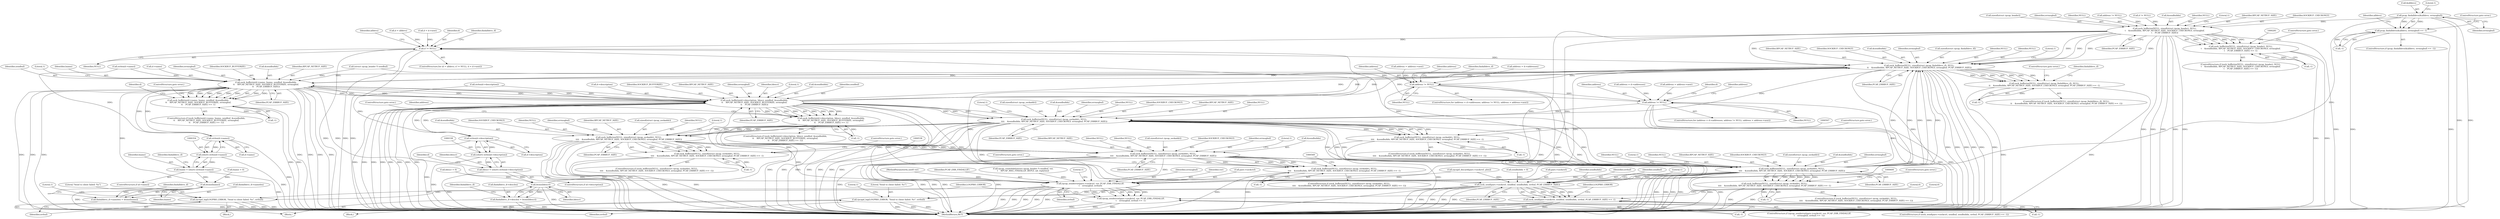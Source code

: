 digraph "0_libpcap_617b12c0339db4891d117b661982126c495439ea@pointer" {
"1000154" [label="(Call,pcap_findalldevs(&alldevs, errmsgbuf))"];
"1000153" [label="(Call,pcap_findalldevs(&alldevs, errmsgbuf) == -1)"];
"1000265" [label="(Call,sock_bufferize(NULL, sizeof(struct rpcap_header), NULL,\n\t    &sendbufidx, RPCAP_NETBUF_SIZE, SOCKBUF_CHECKONLY, errmsgbuf,\n\t    PCAP_ERRBUF_SIZE))"];
"1000264" [label="(Call,sock_bufferize(NULL, sizeof(struct rpcap_header), NULL,\n\t    &sendbufidx, RPCAP_NETBUF_SIZE, SOCKBUF_CHECKONLY, errmsgbuf,\n\t    PCAP_ERRBUF_SIZE) == -1)"];
"1000291" [label="(Call,d != NULL)"];
"1000312" [label="(Call,sock_bufferize(NULL, sizeof(struct rpcap_findalldevs_if), NULL,\n\t\t    &sendbufidx, RPCAP_NETBUF_SIZE, SOCKBUF_CHECKONLY, errmsgbuf, PCAP_ERRBUF_SIZE))"];
"1000311" [label="(Call,sock_bufferize(NULL, sizeof(struct rpcap_findalldevs_if), NULL,\n\t\t    &sendbufidx, RPCAP_NETBUF_SIZE, SOCKBUF_CHECKONLY, errmsgbuf, PCAP_ERRBUF_SIZE) == -1)"];
"1000389" [label="(Call,address != NULL)"];
"1000462" [label="(Call,address != NULL)"];
"1000491" [label="(Call,sock_bufferize(NULL, sizeof(struct rpcap_sockaddr), NULL,\n\t\t\t\t    &sendbufidx, RPCAP_NETBUF_SIZE, SOCKBUF_CHECKONLY, errmsgbuf, PCAP_ERRBUF_SIZE))"];
"1000490" [label="(Call,sock_bufferize(NULL, sizeof(struct rpcap_sockaddr), NULL,\n\t\t\t\t    &sendbufidx, RPCAP_NETBUF_SIZE, SOCKBUF_CHECKONLY, errmsgbuf, PCAP_ERRBUF_SIZE) == -1)"];
"1000522" [label="(Call,sock_bufferize(NULL, sizeof(struct rpcap_sockaddr), NULL,\n\t\t\t\t    &sendbufidx, RPCAP_NETBUF_SIZE, SOCKBUF_CHECKONLY, errmsgbuf, PCAP_ERRBUF_SIZE))"];
"1000521" [label="(Call,sock_bufferize(NULL, sizeof(struct rpcap_sockaddr), NULL,\n\t\t\t\t    &sendbufidx, RPCAP_NETBUF_SIZE, SOCKBUF_CHECKONLY, errmsgbuf, PCAP_ERRBUF_SIZE) == -1)"];
"1000553" [label="(Call,sock_bufferize(NULL, sizeof(struct rpcap_sockaddr), NULL,\n\t\t\t\t    &sendbufidx, RPCAP_NETBUF_SIZE, SOCKBUF_CHECKONLY, errmsgbuf, PCAP_ERRBUF_SIZE))"];
"1000552" [label="(Call,sock_bufferize(NULL, sizeof(struct rpcap_sockaddr), NULL,\n\t\t\t\t    &sendbufidx, RPCAP_NETBUF_SIZE, SOCKBUF_CHECKONLY, errmsgbuf, PCAP_ERRBUF_SIZE) == -1)"];
"1000584" [label="(Call,sock_bufferize(NULL, sizeof(struct rpcap_sockaddr), NULL,\n\t\t\t\t    &sendbufidx, RPCAP_NETBUF_SIZE, SOCKBUF_CHECKONLY, errmsgbuf, PCAP_ERRBUF_SIZE))"];
"1000583" [label="(Call,sock_bufferize(NULL, sizeof(struct rpcap_sockaddr), NULL,\n\t\t\t\t    &sendbufidx, RPCAP_NETBUF_SIZE, SOCKBUF_CHECKONLY, errmsgbuf, PCAP_ERRBUF_SIZE) == -1)"];
"1000612" [label="(Call,sock_send(pars->sockctrl, sendbuf, sendbufidx, errbuf, PCAP_ERRBUF_SIZE))"];
"1000611" [label="(Call,sock_send(pars->sockctrl, sendbuf, sendbufidx, errbuf, PCAP_ERRBUF_SIZE) == -1)"];
"1000623" [label="(Call,rpcapd_log(LOGPRIO_ERROR, \"Send to client failed: %s\", errbuf))"];
"1000639" [label="(Call,rpcap_senderror(pars->sockctrl, ver, PCAP_ERR_FINDALLIF,\n\t    errmsgbuf, errbuf))"];
"1000638" [label="(Call,rpcap_senderror(pars->sockctrl, ver, PCAP_ERR_FINDALLIF,\n\t    errmsgbuf, errbuf) == -1)"];
"1000650" [label="(Call,rpcapd_log(LOGPRIO_ERROR, \"Send to client failed: %s\", errbuf))"];
"1000424" [label="(Call,sock_bufferize(d->name, lname, sendbuf, &sendbufidx,\n\t\t    RPCAP_NETBUF_SIZE, SOCKBUF_BUFFERIZE, errmsgbuf,\n\t\t    PCAP_ERRBUF_SIZE))"];
"1000355" [label="(Call,strlen(d->name))"];
"1000353" [label="(Call,(short) strlen(d->name))"];
"1000351" [label="(Call,lname = (short) strlen(d->name))"];
"1000373" [label="(Call,htons(lname))"];
"1000369" [label="(Call,findalldevs_if->namelen = htons(lname))"];
"1000423" [label="(Call,sock_bufferize(d->name, lname, sendbuf, &sendbufidx,\n\t\t    RPCAP_NETBUF_SIZE, SOCKBUF_BUFFERIZE, errmsgbuf,\n\t\t    PCAP_ERRBUF_SIZE) == -1)"];
"1000441" [label="(Call,sock_bufferize(d->description, ldescr, sendbuf, &sendbufidx,\n\t\t    RPCAP_NETBUF_SIZE, SOCKBUF_BUFFERIZE, errmsgbuf,\n\t\t    PCAP_ERRBUF_SIZE))"];
"1000339" [label="(Call,strlen(d->description))"];
"1000337" [label="(Call,(short) strlen(d->description))"];
"1000335" [label="(Call,ldescr = (short) strlen(d->description))"];
"1000367" [label="(Call,htons(ldescr))"];
"1000363" [label="(Call,findalldevs_if->desclen = htons(ldescr))"];
"1000440" [label="(Call,sock_bufferize(d->description, ldescr, sendbuf, &sendbufidx,\n\t\t    RPCAP_NETBUF_SIZE, SOCKBUF_BUFFERIZE, errmsgbuf,\n\t\t    PCAP_ERRBUF_SIZE) == -1)"];
"1000629" [label="(Literal,1)"];
"1000331" [label="(ControlStructure,if (d->description))"];
"1000363" [label="(Call,findalldevs_if->desclen = htons(ldescr))"];
"1000374" [label="(Identifier,lname)"];
"1000391" [label="(Identifier,NULL)"];
"1000124" [label="(Call,sendbufidx = 0)"];
"1000502" [label="(Call,-1)"];
"1000371" [label="(Identifier,findalldevs_if)"];
"1000490" [label="(Call,sock_bufferize(NULL, sizeof(struct rpcap_sockaddr), NULL,\n\t\t\t\t    &sendbufidx, RPCAP_NETBUF_SIZE, SOCKBUF_CHECKONLY, errmsgbuf, PCAP_ERRBUF_SIZE) == -1)"];
"1000552" [label="(Call,sock_bufferize(NULL, sizeof(struct rpcap_sockaddr), NULL,\n\t\t\t\t    &sendbufidx, RPCAP_NETBUF_SIZE, SOCKBUF_CHECKONLY, errmsgbuf, PCAP_ERRBUF_SIZE) == -1)"];
"1000370" [label="(Call,findalldevs_if->namelen)"];
"1000439" [label="(ControlStructure,if (sock_bufferize(d->description, ldescr, sendbuf, &sendbufidx,\n\t\t    RPCAP_NETBUF_SIZE, SOCKBUF_BUFFERIZE, errmsgbuf,\n\t\t    PCAP_ERRBUF_SIZE) == -1))"];
"1000222" [label="(Call,strlen(d->name))"];
"1000585" [label="(Identifier,NULL)"];
"1000141" [label="(Call,rpcapd_discard(pars->sockctrl, plen))"];
"1000422" [label="(ControlStructure,if (sock_bufferize(d->name, lname, sendbuf, &sendbufidx,\n\t\t    RPCAP_NETBUF_SIZE, SOCKBUF_BUFFERIZE, errmsgbuf,\n\t\t    PCAP_ERRBUF_SIZE) == -1))"];
"1000267" [label="(Call,sizeof(struct rpcap_header))"];
"1000389" [label="(Call,address != NULL)"];
"1000377" [label="(Identifier,findalldevs_if)"];
"1000437" [label="(Literal,1)"];
"1000303" [label="(Identifier,findalldevs_if)"];
"1000373" [label="(Call,htons(lname))"];
"1000274" [label="(Identifier,errmsgbuf)"];
"1000532" [label="(Identifier,PCAP_ERRBUF_SIZE)"];
"1000428" [label="(Identifier,lname)"];
"1000416" [label="(Identifier,findalldevs_if)"];
"1000613" [label="(Call,pars->sockctrl)"];
"1000500" [label="(Identifier,errmsgbuf)"];
"1000495" [label="(Identifier,NULL)"];
"1000340" [label="(Call,d->description)"];
"1000464" [label="(Identifier,NULL)"];
"1000353" [label="(Call,(short) strlen(d->name))"];
"1000451" [label="(Identifier,errmsgbuf)"];
"1000384" [label="(Call,address = d->addresses)"];
"1000596" [label="(Literal,1)"];
"1000566" [label="(ControlStructure,goto error;)"];
"1000390" [label="(Identifier,address)"];
"1000425" [label="(Call,d->name)"];
"1000266" [label="(Identifier,NULL)"];
"1000533" [label="(Call,-1)"];
"1000588" [label="(Identifier,NULL)"];
"1000558" [label="(Call,&sendbufidx)"];
"1000349" [label="(Identifier,d)"];
"1000323" [label="(Call,-1)"];
"1000534" [label="(Literal,1)"];
"1000312" [label="(Call,sock_bufferize(NULL, sizeof(struct rpcap_findalldevs_if), NULL,\n\t\t    &sendbufidx, RPCAP_NETBUF_SIZE, SOCKBUF_CHECKONLY, errmsgbuf, PCAP_ERRBUF_SIZE))"];
"1000356" [label="(Call,d->name)"];
"1000236" [label="(Call,address != NULL)"];
"1000445" [label="(Identifier,ldescr)"];
"1000316" [label="(Identifier,NULL)"];
"1000263" [label="(ControlStructure,if (sock_bufferize(NULL, sizeof(struct rpcap_header), NULL,\n\t    &sendbufidx, RPCAP_NETBUF_SIZE, SOCKBUF_CHECKONLY, errmsgbuf,\n\t    PCAP_ERRBUF_SIZE) == -1))"];
"1000195" [label="(Call,d != NULL)"];
"1000553" [label="(Call,sock_bufferize(NULL, sizeof(struct rpcap_sockaddr), NULL,\n\t\t\t\t    &sendbufidx, RPCAP_NETBUF_SIZE, SOCKBUF_CHECKONLY, errmsgbuf, PCAP_ERRBUF_SIZE))"];
"1000563" [label="(Identifier,PCAP_ERRBUF_SIZE)"];
"1000441" [label="(Call,sock_bufferize(d->description, ldescr, sendbuf, &sendbufidx,\n\t\t    RPCAP_NETBUF_SIZE, SOCKBUF_BUFFERIZE, errmsgbuf,\n\t\t    PCAP_ERRBUF_SIZE))"];
"1000155" [label="(Call,&alldevs)"];
"1000270" [label="(Call,&sendbufidx)"];
"1000623" [label="(Call,rpcapd_log(LOGPRIO_ERROR, \"Send to client failed: %s\", errbuf))"];
"1000650" [label="(Call,rpcapd_log(LOGPRIO_ERROR, \"Send to client failed: %s\", errbuf))"];
"1000520" [label="(ControlStructure,if (sock_bufferize(NULL, sizeof(struct rpcap_sockaddr), NULL,\n\t\t\t\t    &sendbufidx, RPCAP_NETBUF_SIZE, SOCKBUF_CHECKONLY, errmsgbuf, PCAP_ERRBUF_SIZE) == -1))"];
"1000584" [label="(Call,sock_bufferize(NULL, sizeof(struct rpcap_sockaddr), NULL,\n\t\t\t\t    &sendbufidx, RPCAP_NETBUF_SIZE, SOCKBUF_CHECKONLY, errmsgbuf, PCAP_ERRBUF_SIZE))"];
"1000560" [label="(Identifier,RPCAP_NETBUF_SIZE)"];
"1000554" [label="(Identifier,NULL)"];
"1000646" [label="(Identifier,errbuf)"];
"1000454" [label="(Literal,1)"];
"1000335" [label="(Call,ldescr = (short) strlen(d->description))"];
"1000617" [label="(Identifier,sendbufidx)"];
"1000324" [label="(Literal,1)"];
"1000645" [label="(Identifier,errmsgbuf)"];
"1000457" [label="(Call,address = d->addresses)"];
"1000337" [label="(Call,(short) strlen(d->description))"];
"1000159" [label="(Literal,1)"];
"1000438" [label="(ControlStructure,goto error;)"];
"1000443" [label="(Identifier,d)"];
"1000392" [label="(Call,address = address->next)"];
"1000465" [label="(Call,address = address->next)"];
"1000591" [label="(Identifier,RPCAP_NETBUF_SIZE)"];
"1000344" [label="(Call,ldescr = 0)"];
"1000612" [label="(Call,sock_send(pars->sockctrl, sendbuf, sendbufidx, errbuf, PCAP_ERRBUF_SIZE))"];
"1000265" [label="(Call,sock_bufferize(NULL, sizeof(struct rpcap_header), NULL,\n\t    &sendbufidx, RPCAP_NETBUF_SIZE, SOCKBUF_CHECKONLY, errmsgbuf,\n\t    PCAP_ERRBUF_SIZE))"];
"1000311" [label="(Call,sock_bufferize(NULL, sizeof(struct rpcap_findalldevs_if), NULL,\n\t\t    &sendbufidx, RPCAP_NETBUF_SIZE, SOCKBUF_CHECKONLY, errmsgbuf, PCAP_ERRBUF_SIZE) == -1)"];
"1000424" [label="(Call,sock_bufferize(d->name, lname, sendbuf, &sendbufidx,\n\t\t    RPCAP_NETBUF_SIZE, SOCKBUF_BUFFERIZE, errmsgbuf,\n\t\t    PCAP_ERRBUF_SIZE))"];
"1000435" [label="(Identifier,PCAP_ERRBUF_SIZE)"];
"1000551" [label="(ControlStructure,if (sock_bufferize(NULL, sizeof(struct rpcap_sockaddr), NULL,\n\t\t\t\t    &sendbufidx, RPCAP_NETBUF_SIZE, SOCKBUF_CHECKONLY, errmsgbuf, PCAP_ERRBUF_SIZE) == -1))"];
"1000295" [label="(Identifier,d)"];
"1000643" [label="(Identifier,ver)"];
"1000489" [label="(ControlStructure,if (sock_bufferize(NULL, sizeof(struct rpcap_sockaddr), NULL,\n\t\t\t\t    &sendbufidx, RPCAP_NETBUF_SIZE, SOCKBUF_CHECKONLY, errmsgbuf, PCAP_ERRBUF_SIZE) == -1))"];
"1000622" [label="(Block,)"];
"1000434" [label="(Identifier,errmsgbuf)"];
"1000325" [label="(ControlStructure,goto error;)"];
"1000501" [label="(Identifier,PCAP_ERRBUF_SIZE)"];
"1000336" [label="(Identifier,ldescr)"];
"1000640" [label="(Call,pars->sockctrl)"];
"1000275" [label="(Identifier,PCAP_ERRBUF_SIZE)"];
"1000455" [label="(ControlStructure,goto error;)"];
"1000436" [label="(Call,-1)"];
"1000659" [label="(MethodReturn,RET)"];
"1000154" [label="(Call,pcap_findalldevs(&alldevs, errmsgbuf))"];
"1000293" [label="(Identifier,NULL)"];
"1000592" [label="(Identifier,SOCKBUF_CHECKONLY)"];
"1000152" [label="(ControlStructure,if (pcap_findalldevs(&alldevs, errmsgbuf) == -1))"];
"1000499" [label="(Identifier,SOCKBUF_CHECKONLY)"];
"1000278" [label="(ControlStructure,goto error;)"];
"1000269" [label="(Identifier,NULL)"];
"1000595" [label="(Call,-1)"];
"1000618" [label="(Identifier,errbuf)"];
"1000610" [label="(ControlStructure,if (sock_send(pars->sockctrl, sendbuf, sendbufidx, errbuf, PCAP_ERRBUF_SIZE) == -1))"];
"1000367" [label="(Call,htons(ldescr))"];
"1000658" [label="(Literal,0)"];
"1000582" [label="(ControlStructure,if (sock_bufferize(NULL, sizeof(struct rpcap_sockaddr), NULL,\n\t\t\t\t    &sendbufidx, RPCAP_NETBUF_SIZE, SOCKBUF_CHECKONLY, errmsgbuf, PCAP_ERRBUF_SIZE) == -1))"];
"1000212" [label="(Call,strlen(d->description))"];
"1000653" [label="(Identifier,errbuf)"];
"1000153" [label="(Call,pcap_findalldevs(&alldevs, errmsgbuf) == -1)"];
"1000609" [label="(Identifier,alldevs)"];
"1000475" [label="(Identifier,address)"];
"1000498" [label="(Identifier,RPCAP_NETBUF_SIZE)"];
"1000527" [label="(Call,&sendbufidx)"];
"1000369" [label="(Call,findalldevs_if->namelen = htons(lname))"];
"1000530" [label="(Identifier,SOCKBUF_CHECKONLY)"];
"1000433" [label="(Identifier,SOCKBUF_BUFFERIZE)"];
"1000526" [label="(Identifier,NULL)"];
"1000352" [label="(Identifier,lname)"];
"1000368" [label="(Identifier,ldescr)"];
"1000160" [label="(ControlStructure,goto error;)"];
"1000276" [label="(Call,-1)"];
"1000626" [label="(Identifier,errbuf)"];
"1000116" [label="(MethodParameterIn,uint8 ver)"];
"1000310" [label="(ControlStructure,if (sock_bufferize(NULL, sizeof(struct rpcap_findalldevs_if), NULL,\n\t\t    &sendbufidx, RPCAP_NETBUF_SIZE, SOCKBUF_CHECKONLY, errmsgbuf, PCAP_ERRBUF_SIZE) == -1))"];
"1000535" [label="(ControlStructure,goto error;)"];
"1000347" [label="(ControlStructure,if (d->name))"];
"1000625" [label="(Literal,\"Send to client failed: %s\")"];
"1000492" [label="(Identifier,NULL)"];
"1000522" [label="(Call,sock_bufferize(NULL, sizeof(struct rpcap_sockaddr), NULL,\n\t\t\t\t    &sendbufidx, RPCAP_NETBUF_SIZE, SOCKBUF_CHECKONLY, errmsgbuf, PCAP_ERRBUF_SIZE))"];
"1000557" [label="(Identifier,NULL)"];
"1000351" [label="(Call,lname = (short) strlen(d->name))"];
"1000456" [label="(ControlStructure,for (address = d->addresses; address != NULL; address = address->next))"];
"1000503" [label="(Literal,1)"];
"1000401" [label="(Identifier,address)"];
"1000619" [label="(Identifier,PCAP_ERRBUF_SIZE)"];
"1000423" [label="(Call,sock_bufferize(d->name, lname, sendbuf, &sendbufidx,\n\t\t    RPCAP_NETBUF_SIZE, SOCKBUF_BUFFERIZE, errmsgbuf,\n\t\t    PCAP_ERRBUF_SIZE) == -1)"];
"1000597" [label="(ControlStructure,goto error;)"];
"1000493" [label="(Call,sizeof(struct rpcap_sockaddr))"];
"1000288" [label="(Call,d = alldevs)"];
"1000447" [label="(Call,&sendbufidx)"];
"1000531" [label="(Identifier,errmsgbuf)"];
"1000319" [label="(Identifier,RPCAP_NETBUF_SIZE)"];
"1000277" [label="(Literal,1)"];
"1000446" [label="(Identifier,sendbuf)"];
"1000463" [label="(Identifier,address)"];
"1000631" [label="(Literal,0)"];
"1000158" [label="(Call,-1)"];
"1000555" [label="(Call,sizeof(struct rpcap_sockaddr))"];
"1000504" [label="(ControlStructure,goto error;)"];
"1000644" [label="(Identifier,PCAP_ERR_FINDALLIF)"];
"1000462" [label="(Call,address != NULL)"];
"1000639" [label="(Call,rpcap_senderror(pars->sockctrl, ver, PCAP_ERR_FINDALLIF,\n\t    errmsgbuf, errbuf))"];
"1000647" [label="(Call,-1)"];
"1000327" [label="(Identifier,findalldevs_if)"];
"1000586" [label="(Call,sizeof(struct rpcap_sockaddr))"];
"1000616" [label="(Identifier,sendbuf)"];
"1000272" [label="(Identifier,RPCAP_NETBUF_SIZE)"];
"1000458" [label="(Identifier,address)"];
"1000157" [label="(Identifier,errmsgbuf)"];
"1000442" [label="(Call,d->description)"];
"1000299" [label="(Block,)"];
"1000294" [label="(Call,d = d->next)"];
"1000649" [label="(Block,)"];
"1000620" [label="(Call,-1)"];
"1000621" [label="(Literal,1)"];
"1000273" [label="(Identifier,SOCKBUF_CHECKONLY)"];
"1000279" [label="(Call,rpcap_createhdr((struct rpcap_header *) sendbuf, ver,\n\t    RPCAP_MSG_FINDALLIF_REPLY, nif, replylen))"];
"1000491" [label="(Call,sock_bufferize(NULL, sizeof(struct rpcap_sockaddr), NULL,\n\t\t\t\t    &sendbufidx, RPCAP_NETBUF_SIZE, SOCKBUF_CHECKONLY, errmsgbuf, PCAP_ERRBUF_SIZE))"];
"1000163" [label="(Identifier,alldevs)"];
"1000264" [label="(Call,sock_bufferize(NULL, sizeof(struct rpcap_header), NULL,\n\t    &sendbufidx, RPCAP_NETBUF_SIZE, SOCKBUF_CHECKONLY, errmsgbuf,\n\t    PCAP_ERRBUF_SIZE) == -1)"];
"1000320" [label="(Identifier,SOCKBUF_CHECKONLY)"];
"1000651" [label="(Identifier,LOGPRIO_ERROR)"];
"1000656" [label="(Literal,1)"];
"1000450" [label="(Identifier,SOCKBUF_BUFFERIZE)"];
"1000611" [label="(Call,sock_send(pars->sockctrl, sendbuf, sendbufidx, errbuf, PCAP_ERRBUF_SIZE) == -1)"];
"1000594" [label="(Identifier,PCAP_ERRBUF_SIZE)"];
"1000589" [label="(Call,&sendbufidx)"];
"1000593" [label="(Identifier,errmsgbuf)"];
"1000453" [label="(Call,-1)"];
"1000496" [label="(Call,&sendbufidx)"];
"1000383" [label="(ControlStructure,for (address = d->addresses; address != NULL; address = address->next))"];
"1000521" [label="(Call,sock_bufferize(NULL, sizeof(struct rpcap_sockaddr), NULL,\n\t\t\t\t    &sendbufidx, RPCAP_NETBUF_SIZE, SOCKBUF_CHECKONLY, errmsgbuf, PCAP_ERRBUF_SIZE) == -1)"];
"1000317" [label="(Call,&sendbufidx)"];
"1000529" [label="(Identifier,RPCAP_NETBUF_SIZE)"];
"1000561" [label="(Identifier,SOCKBUF_CHECKONLY)"];
"1000583" [label="(Call,sock_bufferize(NULL, sizeof(struct rpcap_sockaddr), NULL,\n\t\t\t\t    &sendbufidx, RPCAP_NETBUF_SIZE, SOCKBUF_CHECKONLY, errmsgbuf, PCAP_ERRBUF_SIZE) == -1)"];
"1000637" [label="(ControlStructure,if (rpcap_senderror(pars->sockctrl, ver, PCAP_ERR_FINDALLIF,\n\t    errmsgbuf, errbuf) == -1))"];
"1000291" [label="(Call,d != NULL)"];
"1000562" [label="(Identifier,errmsgbuf)"];
"1000287" [label="(ControlStructure,for (d = alldevs; d != NULL; d = d->next))"];
"1000280" [label="(Call,(struct rpcap_header *) sendbuf)"];
"1000360" [label="(Call,lname = 0)"];
"1000364" [label="(Call,findalldevs_if->desclen)"];
"1000652" [label="(Literal,\"Send to client failed: %s\")"];
"1000452" [label="(Identifier,PCAP_ERRBUF_SIZE)"];
"1000524" [label="(Call,sizeof(struct rpcap_sockaddr))"];
"1000624" [label="(Identifier,LOGPRIO_ERROR)"];
"1000339" [label="(Call,strlen(d->description))"];
"1000292" [label="(Identifier,d)"];
"1000321" [label="(Identifier,errmsgbuf)"];
"1000564" [label="(Call,-1)"];
"1000365" [label="(Identifier,findalldevs_if)"];
"1000523" [label="(Identifier,NULL)"];
"1000440" [label="(Call,sock_bufferize(d->description, ldescr, sendbuf, &sendbufidx,\n\t\t    RPCAP_NETBUF_SIZE, SOCKBUF_BUFFERIZE, errmsgbuf,\n\t\t    PCAP_ERRBUF_SIZE) == -1)"];
"1000314" [label="(Call,sizeof(struct rpcap_findalldevs_if))"];
"1000565" [label="(Literal,1)"];
"1000322" [label="(Identifier,PCAP_ERRBUF_SIZE)"];
"1000313" [label="(Identifier,NULL)"];
"1000355" [label="(Call,strlen(d->name))"];
"1000430" [label="(Call,&sendbufidx)"];
"1000449" [label="(Identifier,RPCAP_NETBUF_SIZE)"];
"1000432" [label="(Identifier,RPCAP_NETBUF_SIZE)"];
"1000429" [label="(Identifier,sendbuf)"];
"1000648" [label="(Literal,1)"];
"1000638" [label="(Call,rpcap_senderror(pars->sockctrl, ver, PCAP_ERR_FINDALLIF,\n\t    errmsgbuf, errbuf) == -1)"];
"1000154" -> "1000153"  [label="AST: "];
"1000154" -> "1000157"  [label="CFG: "];
"1000155" -> "1000154"  [label="AST: "];
"1000157" -> "1000154"  [label="AST: "];
"1000159" -> "1000154"  [label="CFG: "];
"1000154" -> "1000659"  [label="DDG: "];
"1000154" -> "1000659"  [label="DDG: "];
"1000154" -> "1000153"  [label="DDG: "];
"1000154" -> "1000153"  [label="DDG: "];
"1000154" -> "1000265"  [label="DDG: "];
"1000154" -> "1000639"  [label="DDG: "];
"1000153" -> "1000152"  [label="AST: "];
"1000153" -> "1000158"  [label="CFG: "];
"1000158" -> "1000153"  [label="AST: "];
"1000160" -> "1000153"  [label="CFG: "];
"1000163" -> "1000153"  [label="CFG: "];
"1000153" -> "1000659"  [label="DDG: "];
"1000153" -> "1000659"  [label="DDG: "];
"1000158" -> "1000153"  [label="DDG: "];
"1000265" -> "1000264"  [label="AST: "];
"1000265" -> "1000275"  [label="CFG: "];
"1000266" -> "1000265"  [label="AST: "];
"1000267" -> "1000265"  [label="AST: "];
"1000269" -> "1000265"  [label="AST: "];
"1000270" -> "1000265"  [label="AST: "];
"1000272" -> "1000265"  [label="AST: "];
"1000273" -> "1000265"  [label="AST: "];
"1000274" -> "1000265"  [label="AST: "];
"1000275" -> "1000265"  [label="AST: "];
"1000277" -> "1000265"  [label="CFG: "];
"1000265" -> "1000659"  [label="DDG: "];
"1000265" -> "1000659"  [label="DDG: "];
"1000265" -> "1000659"  [label="DDG: "];
"1000265" -> "1000659"  [label="DDG: "];
"1000265" -> "1000659"  [label="DDG: "];
"1000265" -> "1000659"  [label="DDG: "];
"1000265" -> "1000264"  [label="DDG: "];
"1000265" -> "1000264"  [label="DDG: "];
"1000265" -> "1000264"  [label="DDG: "];
"1000265" -> "1000264"  [label="DDG: "];
"1000265" -> "1000264"  [label="DDG: "];
"1000265" -> "1000264"  [label="DDG: "];
"1000236" -> "1000265"  [label="DDG: "];
"1000195" -> "1000265"  [label="DDG: "];
"1000265" -> "1000291"  [label="DDG: "];
"1000265" -> "1000312"  [label="DDG: "];
"1000265" -> "1000312"  [label="DDG: "];
"1000265" -> "1000312"  [label="DDG: "];
"1000265" -> "1000312"  [label="DDG: "];
"1000265" -> "1000312"  [label="DDG: "];
"1000265" -> "1000612"  [label="DDG: "];
"1000265" -> "1000639"  [label="DDG: "];
"1000264" -> "1000263"  [label="AST: "];
"1000264" -> "1000276"  [label="CFG: "];
"1000276" -> "1000264"  [label="AST: "];
"1000278" -> "1000264"  [label="CFG: "];
"1000281" -> "1000264"  [label="CFG: "];
"1000264" -> "1000659"  [label="DDG: "];
"1000264" -> "1000659"  [label="DDG: "];
"1000276" -> "1000264"  [label="DDG: "];
"1000291" -> "1000287"  [label="AST: "];
"1000291" -> "1000293"  [label="CFG: "];
"1000292" -> "1000291"  [label="AST: "];
"1000293" -> "1000291"  [label="AST: "];
"1000303" -> "1000291"  [label="CFG: "];
"1000609" -> "1000291"  [label="CFG: "];
"1000291" -> "1000659"  [label="DDG: "];
"1000291" -> "1000659"  [label="DDG: "];
"1000291" -> "1000659"  [label="DDG: "];
"1000288" -> "1000291"  [label="DDG: "];
"1000294" -> "1000291"  [label="DDG: "];
"1000462" -> "1000291"  [label="DDG: "];
"1000584" -> "1000291"  [label="DDG: "];
"1000291" -> "1000312"  [label="DDG: "];
"1000312" -> "1000311"  [label="AST: "];
"1000312" -> "1000322"  [label="CFG: "];
"1000313" -> "1000312"  [label="AST: "];
"1000314" -> "1000312"  [label="AST: "];
"1000316" -> "1000312"  [label="AST: "];
"1000317" -> "1000312"  [label="AST: "];
"1000319" -> "1000312"  [label="AST: "];
"1000320" -> "1000312"  [label="AST: "];
"1000321" -> "1000312"  [label="AST: "];
"1000322" -> "1000312"  [label="AST: "];
"1000324" -> "1000312"  [label="CFG: "];
"1000312" -> "1000659"  [label="DDG: "];
"1000312" -> "1000659"  [label="DDG: "];
"1000312" -> "1000659"  [label="DDG: "];
"1000312" -> "1000659"  [label="DDG: "];
"1000312" -> "1000659"  [label="DDG: "];
"1000312" -> "1000659"  [label="DDG: "];
"1000312" -> "1000311"  [label="DDG: "];
"1000312" -> "1000311"  [label="DDG: "];
"1000312" -> "1000311"  [label="DDG: "];
"1000312" -> "1000311"  [label="DDG: "];
"1000312" -> "1000311"  [label="DDG: "];
"1000312" -> "1000311"  [label="DDG: "];
"1000584" -> "1000312"  [label="DDG: "];
"1000584" -> "1000312"  [label="DDG: "];
"1000584" -> "1000312"  [label="DDG: "];
"1000584" -> "1000312"  [label="DDG: "];
"1000584" -> "1000312"  [label="DDG: "];
"1000441" -> "1000312"  [label="DDG: "];
"1000441" -> "1000312"  [label="DDG: "];
"1000441" -> "1000312"  [label="DDG: "];
"1000441" -> "1000312"  [label="DDG: "];
"1000312" -> "1000389"  [label="DDG: "];
"1000312" -> "1000424"  [label="DDG: "];
"1000312" -> "1000424"  [label="DDG: "];
"1000312" -> "1000424"  [label="DDG: "];
"1000312" -> "1000424"  [label="DDG: "];
"1000312" -> "1000491"  [label="DDG: "];
"1000312" -> "1000612"  [label="DDG: "];
"1000312" -> "1000639"  [label="DDG: "];
"1000311" -> "1000310"  [label="AST: "];
"1000311" -> "1000323"  [label="CFG: "];
"1000323" -> "1000311"  [label="AST: "];
"1000325" -> "1000311"  [label="CFG: "];
"1000327" -> "1000311"  [label="CFG: "];
"1000311" -> "1000659"  [label="DDG: "];
"1000311" -> "1000659"  [label="DDG: "];
"1000323" -> "1000311"  [label="DDG: "];
"1000389" -> "1000383"  [label="AST: "];
"1000389" -> "1000391"  [label="CFG: "];
"1000390" -> "1000389"  [label="AST: "];
"1000391" -> "1000389"  [label="AST: "];
"1000401" -> "1000389"  [label="CFG: "];
"1000416" -> "1000389"  [label="CFG: "];
"1000389" -> "1000659"  [label="DDG: "];
"1000389" -> "1000659"  [label="DDG: "];
"1000389" -> "1000659"  [label="DDG: "];
"1000392" -> "1000389"  [label="DDG: "];
"1000384" -> "1000389"  [label="DDG: "];
"1000389" -> "1000462"  [label="DDG: "];
"1000462" -> "1000456"  [label="AST: "];
"1000462" -> "1000464"  [label="CFG: "];
"1000463" -> "1000462"  [label="AST: "];
"1000464" -> "1000462"  [label="AST: "];
"1000475" -> "1000462"  [label="CFG: "];
"1000295" -> "1000462"  [label="CFG: "];
"1000462" -> "1000659"  [label="DDG: "];
"1000462" -> "1000659"  [label="DDG: "];
"1000462" -> "1000659"  [label="DDG: "];
"1000457" -> "1000462"  [label="DDG: "];
"1000465" -> "1000462"  [label="DDG: "];
"1000584" -> "1000462"  [label="DDG: "];
"1000462" -> "1000491"  [label="DDG: "];
"1000491" -> "1000490"  [label="AST: "];
"1000491" -> "1000501"  [label="CFG: "];
"1000492" -> "1000491"  [label="AST: "];
"1000493" -> "1000491"  [label="AST: "];
"1000495" -> "1000491"  [label="AST: "];
"1000496" -> "1000491"  [label="AST: "];
"1000498" -> "1000491"  [label="AST: "];
"1000499" -> "1000491"  [label="AST: "];
"1000500" -> "1000491"  [label="AST: "];
"1000501" -> "1000491"  [label="AST: "];
"1000503" -> "1000491"  [label="CFG: "];
"1000491" -> "1000659"  [label="DDG: "];
"1000491" -> "1000659"  [label="DDG: "];
"1000491" -> "1000659"  [label="DDG: "];
"1000491" -> "1000659"  [label="DDG: "];
"1000491" -> "1000659"  [label="DDG: "];
"1000491" -> "1000490"  [label="DDG: "];
"1000491" -> "1000490"  [label="DDG: "];
"1000491" -> "1000490"  [label="DDG: "];
"1000491" -> "1000490"  [label="DDG: "];
"1000491" -> "1000490"  [label="DDG: "];
"1000491" -> "1000490"  [label="DDG: "];
"1000584" -> "1000491"  [label="DDG: "];
"1000584" -> "1000491"  [label="DDG: "];
"1000584" -> "1000491"  [label="DDG: "];
"1000584" -> "1000491"  [label="DDG: "];
"1000584" -> "1000491"  [label="DDG: "];
"1000441" -> "1000491"  [label="DDG: "];
"1000441" -> "1000491"  [label="DDG: "];
"1000441" -> "1000491"  [label="DDG: "];
"1000441" -> "1000491"  [label="DDG: "];
"1000491" -> "1000522"  [label="DDG: "];
"1000491" -> "1000522"  [label="DDG: "];
"1000491" -> "1000522"  [label="DDG: "];
"1000491" -> "1000522"  [label="DDG: "];
"1000491" -> "1000522"  [label="DDG: "];
"1000491" -> "1000522"  [label="DDG: "];
"1000491" -> "1000639"  [label="DDG: "];
"1000490" -> "1000489"  [label="AST: "];
"1000490" -> "1000502"  [label="CFG: "];
"1000502" -> "1000490"  [label="AST: "];
"1000504" -> "1000490"  [label="CFG: "];
"1000507" -> "1000490"  [label="CFG: "];
"1000490" -> "1000659"  [label="DDG: "];
"1000490" -> "1000659"  [label="DDG: "];
"1000502" -> "1000490"  [label="DDG: "];
"1000522" -> "1000521"  [label="AST: "];
"1000522" -> "1000532"  [label="CFG: "];
"1000523" -> "1000522"  [label="AST: "];
"1000524" -> "1000522"  [label="AST: "];
"1000526" -> "1000522"  [label="AST: "];
"1000527" -> "1000522"  [label="AST: "];
"1000529" -> "1000522"  [label="AST: "];
"1000530" -> "1000522"  [label="AST: "];
"1000531" -> "1000522"  [label="AST: "];
"1000532" -> "1000522"  [label="AST: "];
"1000534" -> "1000522"  [label="CFG: "];
"1000522" -> "1000659"  [label="DDG: "];
"1000522" -> "1000659"  [label="DDG: "];
"1000522" -> "1000659"  [label="DDG: "];
"1000522" -> "1000659"  [label="DDG: "];
"1000522" -> "1000659"  [label="DDG: "];
"1000522" -> "1000521"  [label="DDG: "];
"1000522" -> "1000521"  [label="DDG: "];
"1000522" -> "1000521"  [label="DDG: "];
"1000522" -> "1000521"  [label="DDG: "];
"1000522" -> "1000521"  [label="DDG: "];
"1000522" -> "1000521"  [label="DDG: "];
"1000522" -> "1000553"  [label="DDG: "];
"1000522" -> "1000553"  [label="DDG: "];
"1000522" -> "1000553"  [label="DDG: "];
"1000522" -> "1000553"  [label="DDG: "];
"1000522" -> "1000553"  [label="DDG: "];
"1000522" -> "1000553"  [label="DDG: "];
"1000522" -> "1000639"  [label="DDG: "];
"1000521" -> "1000520"  [label="AST: "];
"1000521" -> "1000533"  [label="CFG: "];
"1000533" -> "1000521"  [label="AST: "];
"1000535" -> "1000521"  [label="CFG: "];
"1000538" -> "1000521"  [label="CFG: "];
"1000521" -> "1000659"  [label="DDG: "];
"1000521" -> "1000659"  [label="DDG: "];
"1000533" -> "1000521"  [label="DDG: "];
"1000553" -> "1000552"  [label="AST: "];
"1000553" -> "1000563"  [label="CFG: "];
"1000554" -> "1000553"  [label="AST: "];
"1000555" -> "1000553"  [label="AST: "];
"1000557" -> "1000553"  [label="AST: "];
"1000558" -> "1000553"  [label="AST: "];
"1000560" -> "1000553"  [label="AST: "];
"1000561" -> "1000553"  [label="AST: "];
"1000562" -> "1000553"  [label="AST: "];
"1000563" -> "1000553"  [label="AST: "];
"1000565" -> "1000553"  [label="CFG: "];
"1000553" -> "1000659"  [label="DDG: "];
"1000553" -> "1000659"  [label="DDG: "];
"1000553" -> "1000659"  [label="DDG: "];
"1000553" -> "1000659"  [label="DDG: "];
"1000553" -> "1000659"  [label="DDG: "];
"1000553" -> "1000552"  [label="DDG: "];
"1000553" -> "1000552"  [label="DDG: "];
"1000553" -> "1000552"  [label="DDG: "];
"1000553" -> "1000552"  [label="DDG: "];
"1000553" -> "1000552"  [label="DDG: "];
"1000553" -> "1000552"  [label="DDG: "];
"1000553" -> "1000584"  [label="DDG: "];
"1000553" -> "1000584"  [label="DDG: "];
"1000553" -> "1000584"  [label="DDG: "];
"1000553" -> "1000584"  [label="DDG: "];
"1000553" -> "1000584"  [label="DDG: "];
"1000553" -> "1000584"  [label="DDG: "];
"1000553" -> "1000639"  [label="DDG: "];
"1000552" -> "1000551"  [label="AST: "];
"1000552" -> "1000564"  [label="CFG: "];
"1000564" -> "1000552"  [label="AST: "];
"1000566" -> "1000552"  [label="CFG: "];
"1000569" -> "1000552"  [label="CFG: "];
"1000552" -> "1000659"  [label="DDG: "];
"1000552" -> "1000659"  [label="DDG: "];
"1000564" -> "1000552"  [label="DDG: "];
"1000584" -> "1000583"  [label="AST: "];
"1000584" -> "1000594"  [label="CFG: "];
"1000585" -> "1000584"  [label="AST: "];
"1000586" -> "1000584"  [label="AST: "];
"1000588" -> "1000584"  [label="AST: "];
"1000589" -> "1000584"  [label="AST: "];
"1000591" -> "1000584"  [label="AST: "];
"1000592" -> "1000584"  [label="AST: "];
"1000593" -> "1000584"  [label="AST: "];
"1000594" -> "1000584"  [label="AST: "];
"1000596" -> "1000584"  [label="CFG: "];
"1000584" -> "1000659"  [label="DDG: "];
"1000584" -> "1000659"  [label="DDG: "];
"1000584" -> "1000659"  [label="DDG: "];
"1000584" -> "1000659"  [label="DDG: "];
"1000584" -> "1000659"  [label="DDG: "];
"1000584" -> "1000659"  [label="DDG: "];
"1000584" -> "1000583"  [label="DDG: "];
"1000584" -> "1000583"  [label="DDG: "];
"1000584" -> "1000583"  [label="DDG: "];
"1000584" -> "1000583"  [label="DDG: "];
"1000584" -> "1000583"  [label="DDG: "];
"1000584" -> "1000583"  [label="DDG: "];
"1000584" -> "1000612"  [label="DDG: "];
"1000584" -> "1000639"  [label="DDG: "];
"1000583" -> "1000582"  [label="AST: "];
"1000583" -> "1000595"  [label="CFG: "];
"1000595" -> "1000583"  [label="AST: "];
"1000597" -> "1000583"  [label="CFG: "];
"1000600" -> "1000583"  [label="CFG: "];
"1000583" -> "1000659"  [label="DDG: "];
"1000583" -> "1000659"  [label="DDG: "];
"1000595" -> "1000583"  [label="DDG: "];
"1000612" -> "1000611"  [label="AST: "];
"1000612" -> "1000619"  [label="CFG: "];
"1000613" -> "1000612"  [label="AST: "];
"1000616" -> "1000612"  [label="AST: "];
"1000617" -> "1000612"  [label="AST: "];
"1000618" -> "1000612"  [label="AST: "];
"1000619" -> "1000612"  [label="AST: "];
"1000621" -> "1000612"  [label="CFG: "];
"1000612" -> "1000659"  [label="DDG: "];
"1000612" -> "1000659"  [label="DDG: "];
"1000612" -> "1000659"  [label="DDG: "];
"1000612" -> "1000659"  [label="DDG: "];
"1000612" -> "1000659"  [label="DDG: "];
"1000612" -> "1000611"  [label="DDG: "];
"1000612" -> "1000611"  [label="DDG: "];
"1000612" -> "1000611"  [label="DDG: "];
"1000612" -> "1000611"  [label="DDG: "];
"1000612" -> "1000611"  [label="DDG: "];
"1000141" -> "1000612"  [label="DDG: "];
"1000280" -> "1000612"  [label="DDG: "];
"1000441" -> "1000612"  [label="DDG: "];
"1000441" -> "1000612"  [label="DDG: "];
"1000124" -> "1000612"  [label="DDG: "];
"1000612" -> "1000623"  [label="DDG: "];
"1000611" -> "1000610"  [label="AST: "];
"1000611" -> "1000620"  [label="CFG: "];
"1000620" -> "1000611"  [label="AST: "];
"1000624" -> "1000611"  [label="CFG: "];
"1000631" -> "1000611"  [label="CFG: "];
"1000611" -> "1000659"  [label="DDG: "];
"1000611" -> "1000659"  [label="DDG: "];
"1000611" -> "1000659"  [label="DDG: "];
"1000620" -> "1000611"  [label="DDG: "];
"1000623" -> "1000622"  [label="AST: "];
"1000623" -> "1000626"  [label="CFG: "];
"1000624" -> "1000623"  [label="AST: "];
"1000625" -> "1000623"  [label="AST: "];
"1000626" -> "1000623"  [label="AST: "];
"1000629" -> "1000623"  [label="CFG: "];
"1000623" -> "1000659"  [label="DDG: "];
"1000623" -> "1000659"  [label="DDG: "];
"1000623" -> "1000659"  [label="DDG: "];
"1000639" -> "1000638"  [label="AST: "];
"1000639" -> "1000646"  [label="CFG: "];
"1000640" -> "1000639"  [label="AST: "];
"1000643" -> "1000639"  [label="AST: "];
"1000644" -> "1000639"  [label="AST: "];
"1000645" -> "1000639"  [label="AST: "];
"1000646" -> "1000639"  [label="AST: "];
"1000648" -> "1000639"  [label="CFG: "];
"1000639" -> "1000659"  [label="DDG: "];
"1000639" -> "1000659"  [label="DDG: "];
"1000639" -> "1000659"  [label="DDG: "];
"1000639" -> "1000659"  [label="DDG: "];
"1000639" -> "1000659"  [label="DDG: "];
"1000639" -> "1000638"  [label="DDG: "];
"1000639" -> "1000638"  [label="DDG: "];
"1000639" -> "1000638"  [label="DDG: "];
"1000639" -> "1000638"  [label="DDG: "];
"1000639" -> "1000638"  [label="DDG: "];
"1000141" -> "1000639"  [label="DDG: "];
"1000279" -> "1000639"  [label="DDG: "];
"1000116" -> "1000639"  [label="DDG: "];
"1000424" -> "1000639"  [label="DDG: "];
"1000441" -> "1000639"  [label="DDG: "];
"1000639" -> "1000650"  [label="DDG: "];
"1000638" -> "1000637"  [label="AST: "];
"1000638" -> "1000647"  [label="CFG: "];
"1000647" -> "1000638"  [label="AST: "];
"1000651" -> "1000638"  [label="CFG: "];
"1000658" -> "1000638"  [label="CFG: "];
"1000638" -> "1000659"  [label="DDG: "];
"1000638" -> "1000659"  [label="DDG: "];
"1000638" -> "1000659"  [label="DDG: "];
"1000647" -> "1000638"  [label="DDG: "];
"1000650" -> "1000649"  [label="AST: "];
"1000650" -> "1000653"  [label="CFG: "];
"1000651" -> "1000650"  [label="AST: "];
"1000652" -> "1000650"  [label="AST: "];
"1000653" -> "1000650"  [label="AST: "];
"1000656" -> "1000650"  [label="CFG: "];
"1000650" -> "1000659"  [label="DDG: "];
"1000650" -> "1000659"  [label="DDG: "];
"1000650" -> "1000659"  [label="DDG: "];
"1000424" -> "1000423"  [label="AST: "];
"1000424" -> "1000435"  [label="CFG: "];
"1000425" -> "1000424"  [label="AST: "];
"1000428" -> "1000424"  [label="AST: "];
"1000429" -> "1000424"  [label="AST: "];
"1000430" -> "1000424"  [label="AST: "];
"1000432" -> "1000424"  [label="AST: "];
"1000433" -> "1000424"  [label="AST: "];
"1000434" -> "1000424"  [label="AST: "];
"1000435" -> "1000424"  [label="AST: "];
"1000437" -> "1000424"  [label="CFG: "];
"1000424" -> "1000659"  [label="DDG: "];
"1000424" -> "1000659"  [label="DDG: "];
"1000424" -> "1000659"  [label="DDG: "];
"1000424" -> "1000659"  [label="DDG: "];
"1000424" -> "1000659"  [label="DDG: "];
"1000424" -> "1000659"  [label="DDG: "];
"1000424" -> "1000659"  [label="DDG: "];
"1000424" -> "1000355"  [label="DDG: "];
"1000424" -> "1000423"  [label="DDG: "];
"1000424" -> "1000423"  [label="DDG: "];
"1000424" -> "1000423"  [label="DDG: "];
"1000424" -> "1000423"  [label="DDG: "];
"1000424" -> "1000423"  [label="DDG: "];
"1000424" -> "1000423"  [label="DDG: "];
"1000424" -> "1000423"  [label="DDG: "];
"1000424" -> "1000423"  [label="DDG: "];
"1000355" -> "1000424"  [label="DDG: "];
"1000222" -> "1000424"  [label="DDG: "];
"1000373" -> "1000424"  [label="DDG: "];
"1000280" -> "1000424"  [label="DDG: "];
"1000441" -> "1000424"  [label="DDG: "];
"1000441" -> "1000424"  [label="DDG: "];
"1000424" -> "1000441"  [label="DDG: "];
"1000424" -> "1000441"  [label="DDG: "];
"1000424" -> "1000441"  [label="DDG: "];
"1000424" -> "1000441"  [label="DDG: "];
"1000424" -> "1000441"  [label="DDG: "];
"1000424" -> "1000441"  [label="DDG: "];
"1000355" -> "1000353"  [label="AST: "];
"1000355" -> "1000356"  [label="CFG: "];
"1000356" -> "1000355"  [label="AST: "];
"1000353" -> "1000355"  [label="CFG: "];
"1000355" -> "1000659"  [label="DDG: "];
"1000355" -> "1000353"  [label="DDG: "];
"1000222" -> "1000355"  [label="DDG: "];
"1000353" -> "1000351"  [label="AST: "];
"1000354" -> "1000353"  [label="AST: "];
"1000351" -> "1000353"  [label="CFG: "];
"1000353" -> "1000659"  [label="DDG: "];
"1000353" -> "1000351"  [label="DDG: "];
"1000351" -> "1000347"  [label="AST: "];
"1000352" -> "1000351"  [label="AST: "];
"1000365" -> "1000351"  [label="CFG: "];
"1000351" -> "1000659"  [label="DDG: "];
"1000351" -> "1000373"  [label="DDG: "];
"1000373" -> "1000369"  [label="AST: "];
"1000373" -> "1000374"  [label="CFG: "];
"1000374" -> "1000373"  [label="AST: "];
"1000369" -> "1000373"  [label="CFG: "];
"1000373" -> "1000659"  [label="DDG: "];
"1000373" -> "1000369"  [label="DDG: "];
"1000360" -> "1000373"  [label="DDG: "];
"1000369" -> "1000299"  [label="AST: "];
"1000370" -> "1000369"  [label="AST: "];
"1000377" -> "1000369"  [label="CFG: "];
"1000369" -> "1000659"  [label="DDG: "];
"1000369" -> "1000659"  [label="DDG: "];
"1000423" -> "1000422"  [label="AST: "];
"1000423" -> "1000436"  [label="CFG: "];
"1000436" -> "1000423"  [label="AST: "];
"1000438" -> "1000423"  [label="CFG: "];
"1000443" -> "1000423"  [label="CFG: "];
"1000423" -> "1000659"  [label="DDG: "];
"1000423" -> "1000659"  [label="DDG: "];
"1000436" -> "1000423"  [label="DDG: "];
"1000441" -> "1000440"  [label="AST: "];
"1000441" -> "1000452"  [label="CFG: "];
"1000442" -> "1000441"  [label="AST: "];
"1000445" -> "1000441"  [label="AST: "];
"1000446" -> "1000441"  [label="AST: "];
"1000447" -> "1000441"  [label="AST: "];
"1000449" -> "1000441"  [label="AST: "];
"1000450" -> "1000441"  [label="AST: "];
"1000451" -> "1000441"  [label="AST: "];
"1000452" -> "1000441"  [label="AST: "];
"1000454" -> "1000441"  [label="CFG: "];
"1000441" -> "1000659"  [label="DDG: "];
"1000441" -> "1000659"  [label="DDG: "];
"1000441" -> "1000659"  [label="DDG: "];
"1000441" -> "1000659"  [label="DDG: "];
"1000441" -> "1000659"  [label="DDG: "];
"1000441" -> "1000659"  [label="DDG: "];
"1000441" -> "1000659"  [label="DDG: "];
"1000441" -> "1000659"  [label="DDG: "];
"1000441" -> "1000339"  [label="DDG: "];
"1000441" -> "1000440"  [label="DDG: "];
"1000441" -> "1000440"  [label="DDG: "];
"1000441" -> "1000440"  [label="DDG: "];
"1000441" -> "1000440"  [label="DDG: "];
"1000441" -> "1000440"  [label="DDG: "];
"1000441" -> "1000440"  [label="DDG: "];
"1000441" -> "1000440"  [label="DDG: "];
"1000441" -> "1000440"  [label="DDG: "];
"1000339" -> "1000441"  [label="DDG: "];
"1000212" -> "1000441"  [label="DDG: "];
"1000367" -> "1000441"  [label="DDG: "];
"1000339" -> "1000337"  [label="AST: "];
"1000339" -> "1000340"  [label="CFG: "];
"1000340" -> "1000339"  [label="AST: "];
"1000337" -> "1000339"  [label="CFG: "];
"1000339" -> "1000659"  [label="DDG: "];
"1000339" -> "1000337"  [label="DDG: "];
"1000212" -> "1000339"  [label="DDG: "];
"1000337" -> "1000335"  [label="AST: "];
"1000338" -> "1000337"  [label="AST: "];
"1000335" -> "1000337"  [label="CFG: "];
"1000337" -> "1000659"  [label="DDG: "];
"1000337" -> "1000335"  [label="DDG: "];
"1000335" -> "1000331"  [label="AST: "];
"1000336" -> "1000335"  [label="AST: "];
"1000349" -> "1000335"  [label="CFG: "];
"1000335" -> "1000659"  [label="DDG: "];
"1000335" -> "1000367"  [label="DDG: "];
"1000367" -> "1000363"  [label="AST: "];
"1000367" -> "1000368"  [label="CFG: "];
"1000368" -> "1000367"  [label="AST: "];
"1000363" -> "1000367"  [label="CFG: "];
"1000367" -> "1000659"  [label="DDG: "];
"1000367" -> "1000363"  [label="DDG: "];
"1000344" -> "1000367"  [label="DDG: "];
"1000363" -> "1000299"  [label="AST: "];
"1000364" -> "1000363"  [label="AST: "];
"1000371" -> "1000363"  [label="CFG: "];
"1000363" -> "1000659"  [label="DDG: "];
"1000363" -> "1000659"  [label="DDG: "];
"1000440" -> "1000439"  [label="AST: "];
"1000440" -> "1000453"  [label="CFG: "];
"1000453" -> "1000440"  [label="AST: "];
"1000455" -> "1000440"  [label="CFG: "];
"1000458" -> "1000440"  [label="CFG: "];
"1000440" -> "1000659"  [label="DDG: "];
"1000440" -> "1000659"  [label="DDG: "];
"1000453" -> "1000440"  [label="DDG: "];
}
